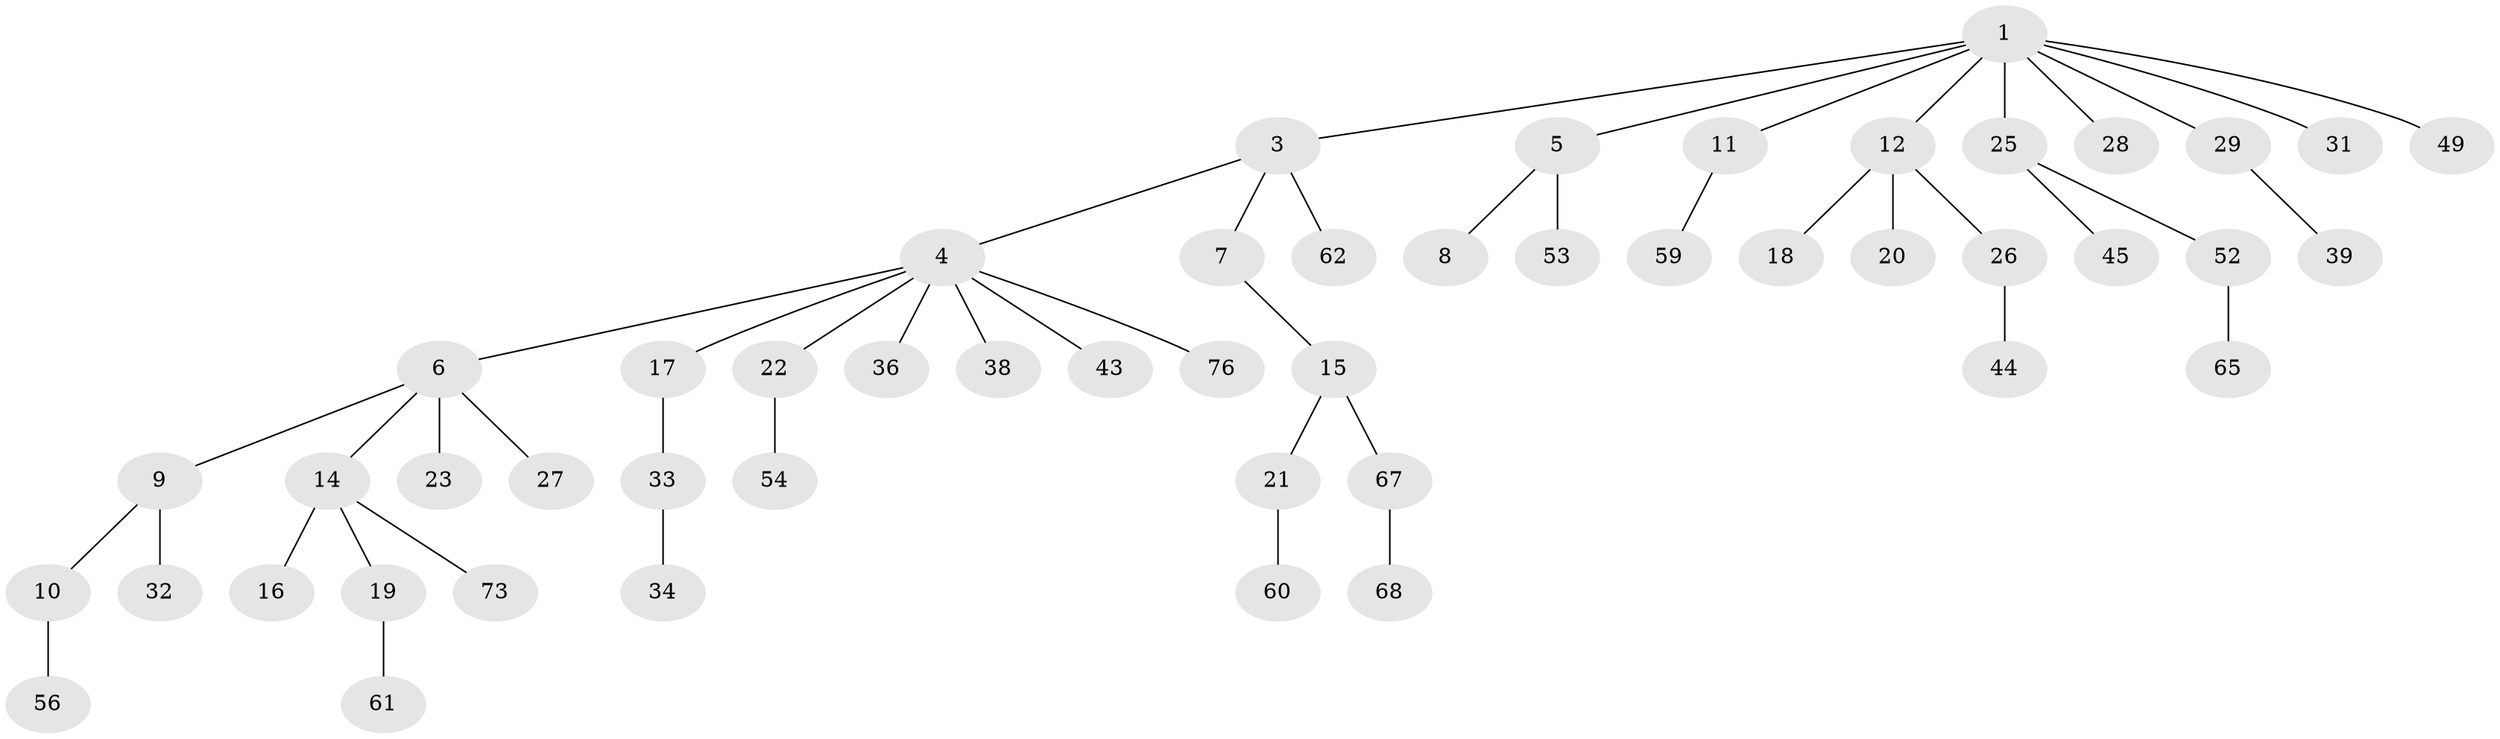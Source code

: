 // original degree distribution, {8: 0.012658227848101266, 3: 0.12658227848101267, 4: 0.0759493670886076, 6: 0.02531645569620253, 2: 0.22784810126582278, 5: 0.012658227848101266, 1: 0.5189873417721519}
// Generated by graph-tools (version 1.1) at 2025/42/03/06/25 10:42:04]
// undirected, 50 vertices, 49 edges
graph export_dot {
graph [start="1"]
  node [color=gray90,style=filled];
  1 [super="+2"];
  3;
  4 [super="+13"];
  5 [super="+35"];
  6 [super="+70"];
  7 [super="+63"];
  8 [super="+40"];
  9 [super="+24"];
  10 [super="+41"];
  11 [super="+66"];
  12 [super="+46"];
  14;
  15 [super="+30"];
  16 [super="+50"];
  17;
  18 [super="+57"];
  19 [super="+77"];
  20;
  21 [super="+48"];
  22 [super="+58"];
  23;
  25 [super="+47"];
  26;
  27;
  28 [super="+37"];
  29 [super="+51"];
  31;
  32 [super="+79"];
  33;
  34 [super="+42"];
  36;
  38 [super="+55"];
  39 [super="+64"];
  43 [super="+69"];
  44 [super="+75"];
  45;
  49;
  52 [super="+71"];
  53;
  54;
  56;
  59 [super="+74"];
  60;
  61;
  62 [super="+72"];
  65;
  67 [super="+78"];
  68;
  73;
  76;
  1 -- 5;
  1 -- 11;
  1 -- 12;
  1 -- 28;
  1 -- 29;
  1 -- 31;
  1 -- 49;
  1 -- 3;
  1 -- 25;
  3 -- 4;
  3 -- 7;
  3 -- 62;
  4 -- 6;
  4 -- 43;
  4 -- 17;
  4 -- 36;
  4 -- 38;
  4 -- 22;
  4 -- 76;
  5 -- 8;
  5 -- 53;
  6 -- 9;
  6 -- 14;
  6 -- 23;
  6 -- 27;
  7 -- 15;
  9 -- 10;
  9 -- 32;
  10 -- 56;
  11 -- 59;
  12 -- 18;
  12 -- 20;
  12 -- 26;
  14 -- 16;
  14 -- 19;
  14 -- 73;
  15 -- 21;
  15 -- 67;
  17 -- 33;
  19 -- 61;
  21 -- 60;
  22 -- 54;
  25 -- 45;
  25 -- 52;
  26 -- 44;
  29 -- 39;
  33 -- 34;
  52 -- 65;
  67 -- 68;
}

